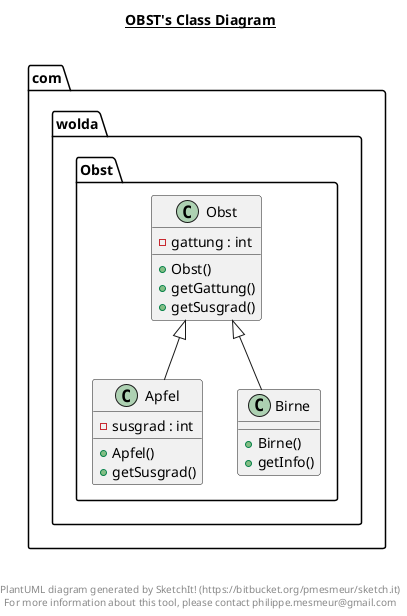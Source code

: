 @startuml

title __OBST's Class Diagram__\n

  namespace com.wolda {
    namespace Obst {
      class com.wolda.Obst.Apfel {
          - susgrad : int
          + Apfel()
          + getSusgrad()
      }
    }
  }
  

  namespace com.wolda {
    namespace Obst {
      class com.wolda.Obst.Birne {
          + Birne()
          + getInfo()
      }
    }
  }
  

  namespace com.wolda {
    namespace Obst {
      class com.wolda.Obst.Obst {
          - gattung : int
          + Obst()
          + getGattung()
          + getSusgrad()
      }
    }
  }
  

  com.wolda.Obst.Apfel -up-|> com.wolda.Obst.Obst
  com.wolda.Obst.Birne -up-|> com.wolda.Obst.Obst


right footer


PlantUML diagram generated by SketchIt! (https://bitbucket.org/pmesmeur/sketch.it)
For more information about this tool, please contact philippe.mesmeur@gmail.com
endfooter

@enduml
